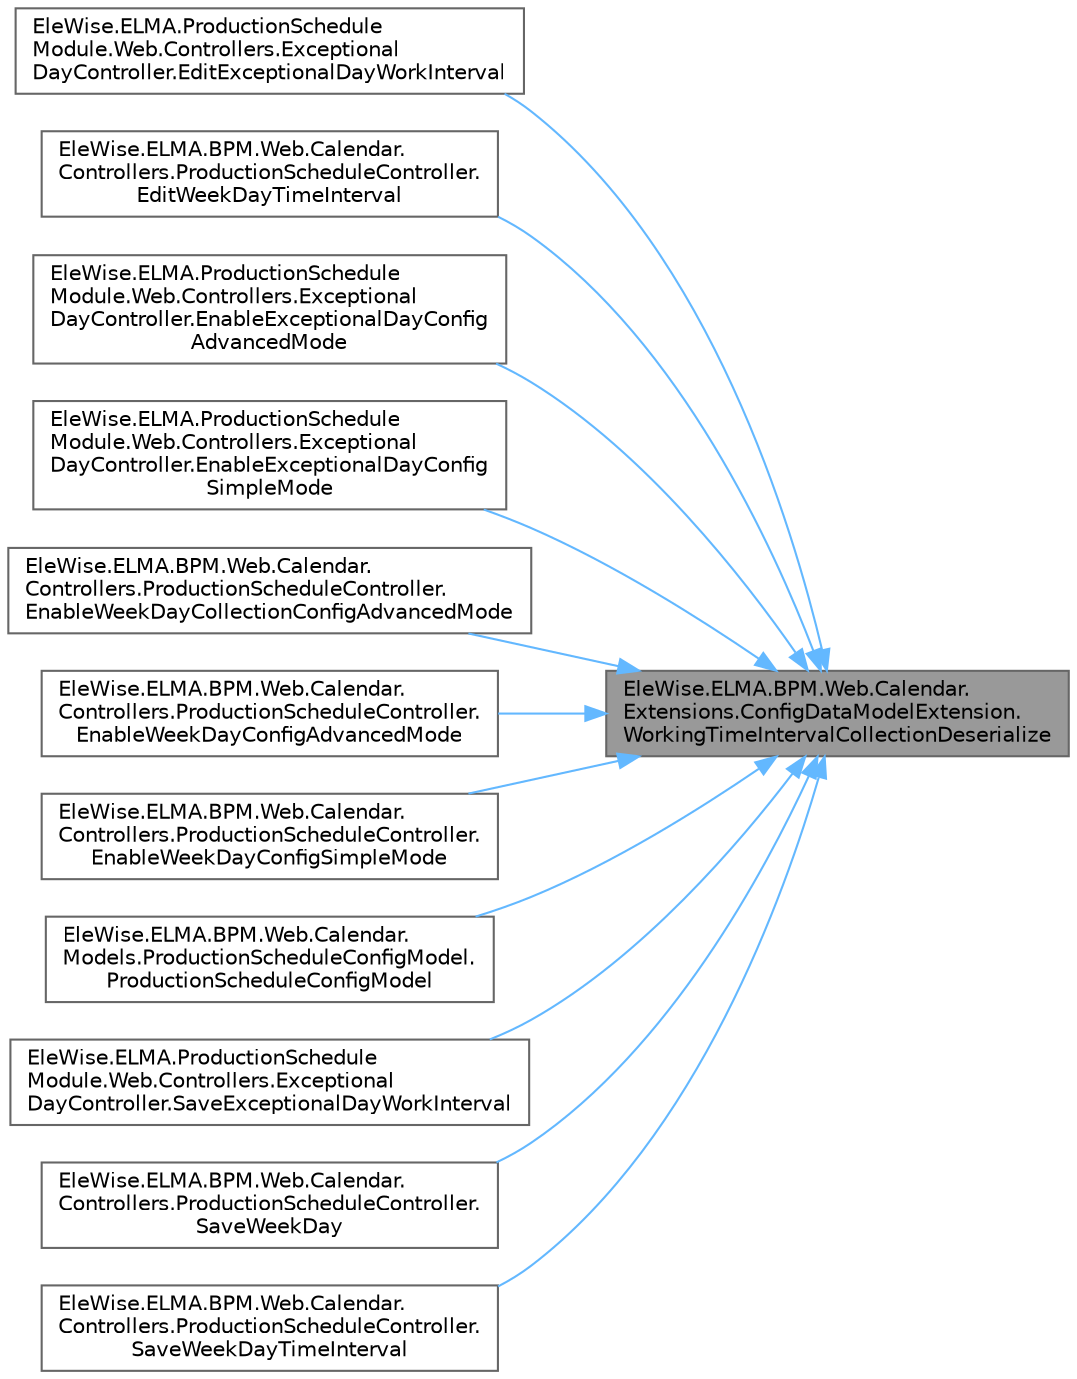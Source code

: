 digraph "EleWise.ELMA.BPM.Web.Calendar.Extensions.ConfigDataModelExtension.WorkingTimeIntervalCollectionDeserialize"
{
 // LATEX_PDF_SIZE
  bgcolor="transparent";
  edge [fontname=Helvetica,fontsize=10,labelfontname=Helvetica,labelfontsize=10];
  node [fontname=Helvetica,fontsize=10,shape=box,height=0.2,width=0.4];
  rankdir="RL";
  Node1 [id="Node000001",label="EleWise.ELMA.BPM.Web.Calendar.\lExtensions.ConfigDataModelExtension.\lWorkingTimeIntervalCollectionDeserialize",height=0.2,width=0.4,color="gray40", fillcolor="grey60", style="filled", fontcolor="black",tooltip="Десериализовать коллекцию интервалов рабочего времени"];
  Node1 -> Node2 [id="edge1_Node000001_Node000002",dir="back",color="steelblue1",style="solid",tooltip=" "];
  Node2 [id="Node000002",label="EleWise.ELMA.ProductionSchedule\lModule.Web.Controllers.Exceptional\lDayController.EditExceptionalDayWorkInterval",height=0.2,width=0.4,color="grey40", fillcolor="white", style="filled",URL="$class_ele_wise_1_1_e_l_m_a_1_1_production_schedule_module_1_1_web_1_1_controllers_1_1_exceptional_day_controller.html#a903379dbed06948a83442af5ca94934c",tooltip=" "];
  Node1 -> Node3 [id="edge2_Node000001_Node000003",dir="back",color="steelblue1",style="solid",tooltip=" "];
  Node3 [id="Node000003",label="EleWise.ELMA.BPM.Web.Calendar.\lControllers.ProductionScheduleController.\lEditWeekDayTimeInterval",height=0.2,width=0.4,color="grey40", fillcolor="white", style="filled",URL="$class_ele_wise_1_1_e_l_m_a_1_1_b_p_m_1_1_web_1_1_calendar_1_1_controllers_1_1_production_schedule_controller.html#a7584eb20a5f83f2d6db96b9e0cfea171",tooltip="Редактировать интервал дня недели"];
  Node1 -> Node4 [id="edge3_Node000001_Node000004",dir="back",color="steelblue1",style="solid",tooltip=" "];
  Node4 [id="Node000004",label="EleWise.ELMA.ProductionSchedule\lModule.Web.Controllers.Exceptional\lDayController.EnableExceptionalDayConfig\lAdvancedMode",height=0.2,width=0.4,color="grey40", fillcolor="white", style="filled",URL="$class_ele_wise_1_1_e_l_m_a_1_1_production_schedule_module_1_1_web_1_1_controllers_1_1_exceptional_day_controller.html#accd6c71aa4051fe43b244331b3d29797",tooltip=" "];
  Node1 -> Node5 [id="edge4_Node000001_Node000005",dir="back",color="steelblue1",style="solid",tooltip=" "];
  Node5 [id="Node000005",label="EleWise.ELMA.ProductionSchedule\lModule.Web.Controllers.Exceptional\lDayController.EnableExceptionalDayConfig\lSimpleMode",height=0.2,width=0.4,color="grey40", fillcolor="white", style="filled",URL="$class_ele_wise_1_1_e_l_m_a_1_1_production_schedule_module_1_1_web_1_1_controllers_1_1_exceptional_day_controller.html#ab984f626509142e40186ca01d8c3afa2",tooltip=" "];
  Node1 -> Node6 [id="edge5_Node000001_Node000006",dir="back",color="steelblue1",style="solid",tooltip=" "];
  Node6 [id="Node000006",label="EleWise.ELMA.BPM.Web.Calendar.\lControllers.ProductionScheduleController.\lEnableWeekDayCollectionConfigAdvancedMode",height=0.2,width=0.4,color="grey40", fillcolor="white", style="filled",URL="$class_ele_wise_1_1_e_l_m_a_1_1_b_p_m_1_1_web_1_1_calendar_1_1_controllers_1_1_production_schedule_controller.html#a0fa7af859a838c265ca42b0c466a6032",tooltip="Включить расширенный режим для работы с коллекцией дней недели"];
  Node1 -> Node7 [id="edge6_Node000001_Node000007",dir="back",color="steelblue1",style="solid",tooltip=" "];
  Node7 [id="Node000007",label="EleWise.ELMA.BPM.Web.Calendar.\lControllers.ProductionScheduleController.\lEnableWeekDayConfigAdvancedMode",height=0.2,width=0.4,color="grey40", fillcolor="white", style="filled",URL="$class_ele_wise_1_1_e_l_m_a_1_1_b_p_m_1_1_web_1_1_calendar_1_1_controllers_1_1_production_schedule_controller.html#a311695c40803b24878dfb3c97fac9fcb",tooltip="Включить расширенный режим настройки дня недели"];
  Node1 -> Node8 [id="edge7_Node000001_Node000008",dir="back",color="steelblue1",style="solid",tooltip=" "];
  Node8 [id="Node000008",label="EleWise.ELMA.BPM.Web.Calendar.\lControllers.ProductionScheduleController.\lEnableWeekDayConfigSimpleMode",height=0.2,width=0.4,color="grey40", fillcolor="white", style="filled",URL="$class_ele_wise_1_1_e_l_m_a_1_1_b_p_m_1_1_web_1_1_calendar_1_1_controllers_1_1_production_schedule_controller.html#a3b09f31b2e199d76b3f1ddb248d9dc7f",tooltip="Включить простой режим редактирования дня недели"];
  Node1 -> Node9 [id="edge8_Node000001_Node000009",dir="back",color="steelblue1",style="solid",tooltip=" "];
  Node9 [id="Node000009",label="EleWise.ELMA.BPM.Web.Calendar.\lModels.ProductionScheduleConfigModel.\lProductionScheduleConfigModel",height=0.2,width=0.4,color="grey40", fillcolor="white", style="filled",URL="$class_ele_wise_1_1_e_l_m_a_1_1_b_p_m_1_1_web_1_1_calendar_1_1_models_1_1_production_schedule_config_model.html#a9d1092776b9690ae76e1f2d0001302d5",tooltip="Ctor."];
  Node1 -> Node10 [id="edge9_Node000001_Node000010",dir="back",color="steelblue1",style="solid",tooltip=" "];
  Node10 [id="Node000010",label="EleWise.ELMA.ProductionSchedule\lModule.Web.Controllers.Exceptional\lDayController.SaveExceptionalDayWorkInterval",height=0.2,width=0.4,color="grey40", fillcolor="white", style="filled",URL="$class_ele_wise_1_1_e_l_m_a_1_1_production_schedule_module_1_1_web_1_1_controllers_1_1_exceptional_day_controller.html#ae634115a034c6aa99b4bdab0dd0708a2",tooltip=" "];
  Node1 -> Node11 [id="edge10_Node000001_Node000011",dir="back",color="steelblue1",style="solid",tooltip=" "];
  Node11 [id="Node000011",label="EleWise.ELMA.BPM.Web.Calendar.\lControllers.ProductionScheduleController.\lSaveWeekDay",height=0.2,width=0.4,color="grey40", fillcolor="white", style="filled",URL="$class_ele_wise_1_1_e_l_m_a_1_1_b_p_m_1_1_web_1_1_calendar_1_1_controllers_1_1_production_schedule_controller.html#abbc478c86a9e889cd4db719c53fa6af2",tooltip="Сохранить день недели"];
  Node1 -> Node12 [id="edge11_Node000001_Node000012",dir="back",color="steelblue1",style="solid",tooltip=" "];
  Node12 [id="Node000012",label="EleWise.ELMA.BPM.Web.Calendar.\lControllers.ProductionScheduleController.\lSaveWeekDayTimeInterval",height=0.2,width=0.4,color="grey40", fillcolor="white", style="filled",URL="$class_ele_wise_1_1_e_l_m_a_1_1_b_p_m_1_1_web_1_1_calendar_1_1_controllers_1_1_production_schedule_controller.html#a9323cbd7282c3be5019692e0d6b3295f",tooltip="Сохранить интервалы дня недели"];
}
